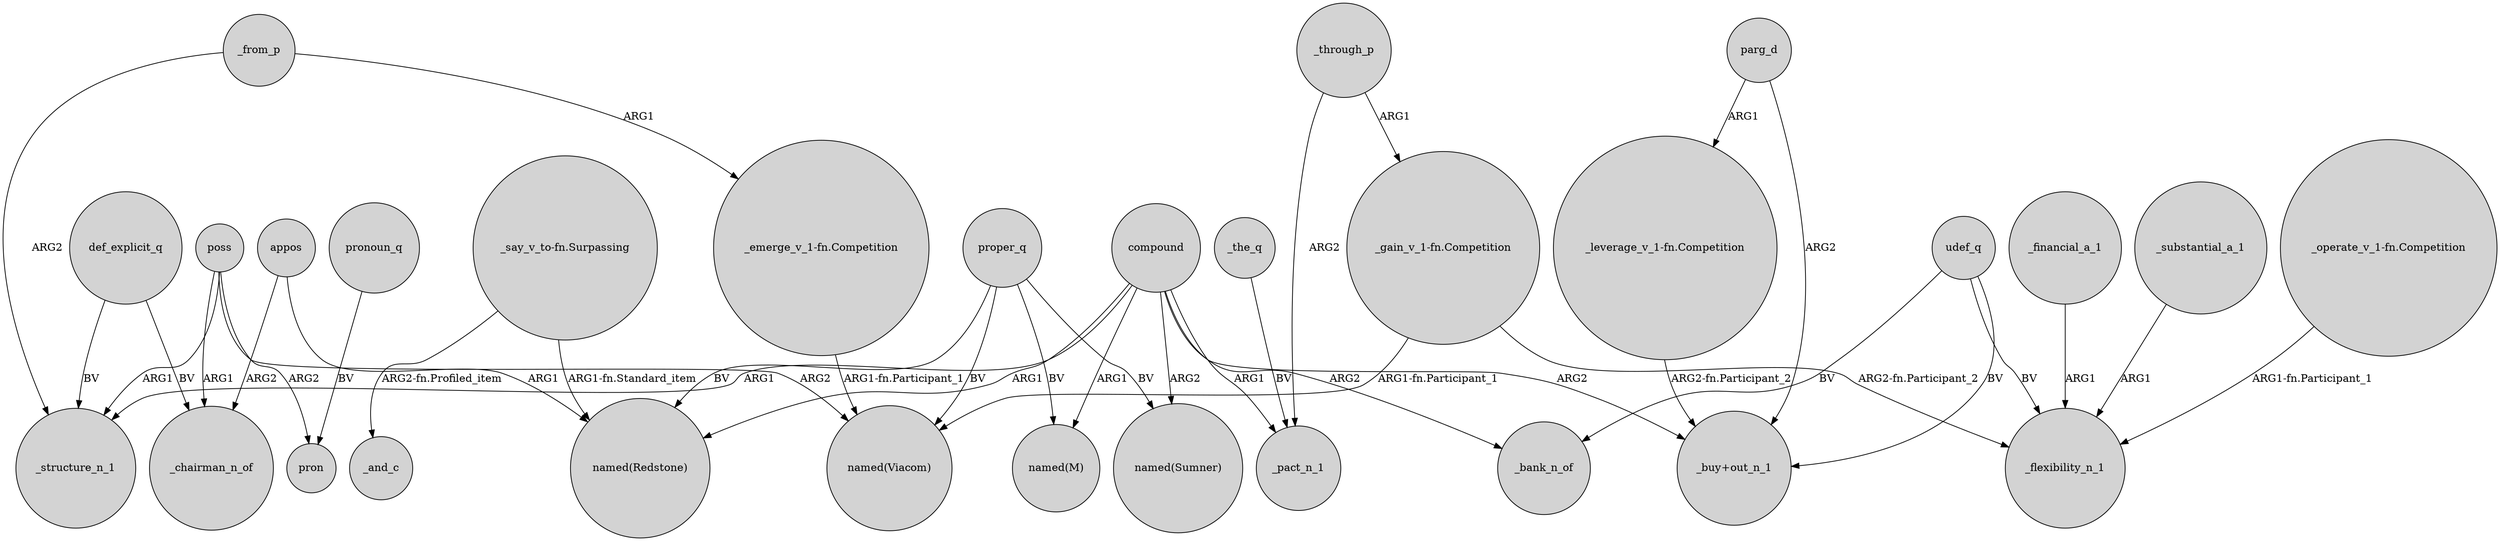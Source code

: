 digraph {
	node [shape=circle style=filled]
	udef_q -> _flexibility_n_1 [label=BV]
	"_emerge_v_1-fn.Competition" -> "named(Viacom)" [label="ARG1-fn.Participant_1"]
	def_explicit_q -> _structure_n_1 [label=BV]
	"_gain_v_1-fn.Competition" -> "named(Viacom)" [label="ARG1-fn.Participant_1"]
	parg_d -> "_leverage_v_1-fn.Competition" [label=ARG1]
	_financial_a_1 -> _flexibility_n_1 [label=ARG1]
	proper_q -> "named(M)" [label=BV]
	_through_p -> _pact_n_1 [label=ARG2]
	udef_q -> _bank_n_of [label=BV]
	"_gain_v_1-fn.Competition" -> _flexibility_n_1 [label="ARG2-fn.Participant_2"]
	compound -> _bank_n_of [label=ARG2]
	poss -> _structure_n_1 [label=ARG1]
	proper_q -> "named(Redstone)" [label=BV]
	def_explicit_q -> _chairman_n_of [label=BV]
	compound -> _structure_n_1 [label=ARG1]
	udef_q -> "_buy+out_n_1" [label=BV]
	parg_d -> "_buy+out_n_1" [label=ARG2]
	_the_q -> _pact_n_1 [label=BV]
	pronoun_q -> pron [label=BV]
	poss -> pron [label=ARG2]
	poss -> "named(Viacom)" [label=ARG2]
	proper_q -> "named(Sumner)" [label=BV]
	compound -> _pact_n_1 [label=ARG1]
	compound -> "named(M)" [label=ARG1]
	"_say_v_to-fn.Surpassing" -> _and_c [label="ARG2-fn.Profiled_item"]
	compound -> "named(Sumner)" [label=ARG2]
	appos -> "named(Redstone)" [label=ARG1]
	_through_p -> "_gain_v_1-fn.Competition" [label=ARG1]
	compound -> "_buy+out_n_1" [label=ARG2]
	"_leverage_v_1-fn.Competition" -> "_buy+out_n_1" [label="ARG2-fn.Participant_2"]
	_from_p -> "_emerge_v_1-fn.Competition" [label=ARG1]
	proper_q -> "named(Viacom)" [label=BV]
	appos -> _chairman_n_of [label=ARG2]
	_from_p -> _structure_n_1 [label=ARG2]
	"_say_v_to-fn.Surpassing" -> "named(Redstone)" [label="ARG1-fn.Standard_item"]
	poss -> _chairman_n_of [label=ARG1]
	_substantial_a_1 -> _flexibility_n_1 [label=ARG1]
	"_operate_v_1-fn.Competition" -> _flexibility_n_1 [label="ARG1-fn.Participant_1"]
	compound -> "named(Redstone)" [label=ARG1]
}
